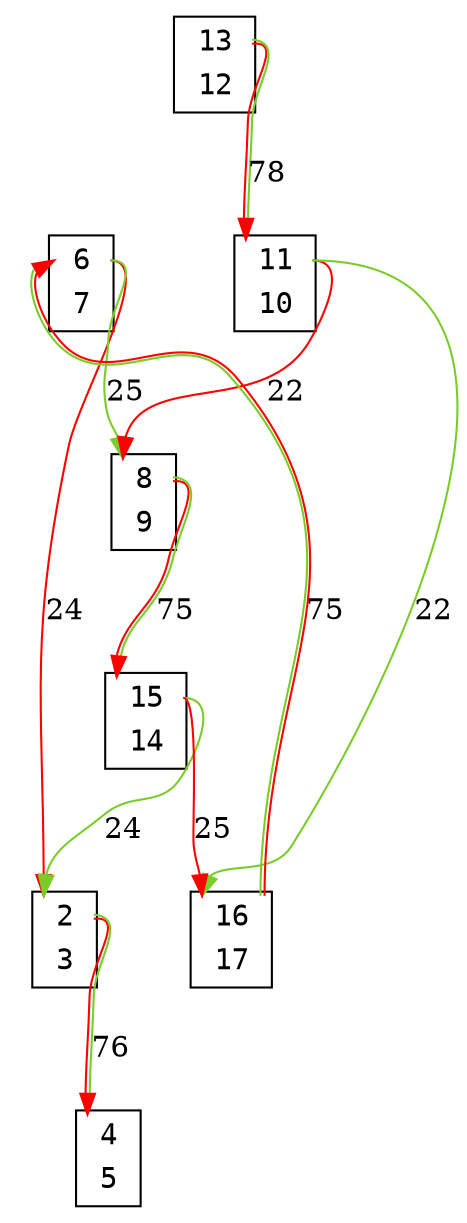 digraph my_graph {
node[fontname=<Courier>,shape=<plaintext>]
vertex_0x7f276bc160a0_0x7f276bc160d0[label=<<TABLE bgcolor = "white">
<TR><TD BORDER = "0" PORT = "port_0x7f276bc160d0_in"></TD><TD BORDER = "0" PORT = "port_">2</TD><TD BORDER = "0" PORT = "port_0x7f276bc160d0_out"></TD></TR>
<TR><TD BORDER = "0" PORT = "port_0x7f276bc160a0_out"></TD><TD BORDER = "0" PORT = "port_">3</TD><TD BORDER = "0" PORT = "port_0x7f276bc160a0_in"></TD></TR>
</TABLE>>,style=<filled>,color=<black>,fillcolor=<white>]
vertex_0x7f2737416040_0x7f273b4065b0[label=<<TABLE bgcolor = "white">
<TR><TD BORDER = "0" PORT = "port_0x7f273b4065b0_in"></TD><TD BORDER = "0" PORT = "port_">4</TD><TD BORDER = "0" PORT = "port_0x7f273b4065b0_out"></TD></TR>
<TR><TD BORDER = "0" PORT = "port_0x7f2737416040_out"></TD><TD BORDER = "0" PORT = "port_">5</TD><TD BORDER = "0" PORT = "port_0x7f2737416040_in"></TD></TR>
</TABLE>>,style=<filled>,color=<black>,fillcolor=<white>]
vertex_0x7f273b4062b0_0x7f273b406610[label=<<TABLE bgcolor = "white">
<TR><TD BORDER = "0" PORT = "port_0x7f273b4062b0_in"></TD><TD BORDER = "0" PORT = "port_">6</TD><TD BORDER = "0" PORT = "port_0x7f273b4062b0_out"></TD></TR>
<TR><TD BORDER = "0" PORT = "port_0x7f273b406610_out"></TD><TD BORDER = "0" PORT = "port_">7</TD><TD BORDER = "0" PORT = "port_0x7f273b406610_in"></TD></TR>
</TABLE>>,style=<filled>,color=<black>,fillcolor=<white>]
vertex_0x7f2736c160d0_0x7f2737416070[label=<<TABLE bgcolor = "white">
<TR><TD BORDER = "0" PORT = "port_0x7f2736c160d0_in"></TD><TD BORDER = "0" PORT = "port_">8</TD><TD BORDER = "0" PORT = "port_0x7f2736c160d0_out"></TD></TR>
<TR><TD BORDER = "0" PORT = "port_0x7f2737416070_out"></TD><TD BORDER = "0" PORT = "port_">9</TD><TD BORDER = "0" PORT = "port_0x7f2737416070_in"></TD></TR>
</TABLE>>,style=<filled>,color=<black>,fillcolor=<white>]
vertex_0x7f2737416160_0x7f276bc16100[label=<<TABLE bgcolor = "white">
<TR><TD BORDER = "0" PORT = "port_0x7f276bc16100_in"></TD><TD BORDER = "0" PORT = "port_">11</TD><TD BORDER = "0" PORT = "port_0x7f276bc16100_out"></TD></TR>
<TR><TD BORDER = "0" PORT = "port_0x7f2737416160_out"></TD><TD BORDER = "0" PORT = "port_">10</TD><TD BORDER = "0" PORT = "port_0x7f2737416160_in"></TD></TR>
</TABLE>>,style=<filled>,color=<black>,fillcolor=<white>]
vertex_0x7f273b406310_0x7f276b410160[label=<<TABLE bgcolor = "white">
<TR><TD BORDER = "0" PORT = "port_0x7f273b406310_in"></TD><TD BORDER = "0" PORT = "port_">13</TD><TD BORDER = "0" PORT = "port_0x7f273b406310_out"></TD></TR>
<TR><TD BORDER = "0" PORT = "port_0x7f276b410160_out"></TD><TD BORDER = "0" PORT = "port_">12</TD><TD BORDER = "0" PORT = "port_0x7f276b410160_in"></TD></TR>
</TABLE>>,style=<filled>,color=<black>,fillcolor=<white>]
vertex_0x7f2736c16040_0x7f273b406a00[label=<<TABLE bgcolor = "white">
<TR><TD BORDER = "0" PORT = "port_0x7f2736c16040_in"></TD><TD BORDER = "0" PORT = "port_">15</TD><TD BORDER = "0" PORT = "port_0x7f2736c16040_out"></TD></TR>
<TR><TD BORDER = "0" PORT = "port_0x7f273b406a00_out"></TD><TD BORDER = "0" PORT = "port_">14</TD><TD BORDER = "0" PORT = "port_0x7f273b406a00_in"></TD></TR>
</TABLE>>,style=<filled>,color=<black>,fillcolor=<white>]
vertex_0x7f273b406040_0x7f276bc16130[label=<<TABLE bgcolor = "white">
<TR><TD BORDER = "0" PORT = "port_0x7f276bc16130_in"></TD><TD BORDER = "0" PORT = "port_">16</TD><TD BORDER = "0" PORT = "port_0x7f276bc16130_out"></TD></TR>
<TR><TD BORDER = "0" PORT = "port_0x7f273b406040_out"></TD><TD BORDER = "0" PORT = "port_">17</TD><TD BORDER = "0" PORT = "port_0x7f273b406040_in"></TD></TR>
</TABLE>>,style=<filled>,color=<black>,fillcolor=<white>]
vertex_0x7f276bc160a0_0x7f276bc160d0:port_0x7f276bc160d0_out->vertex_0x7f2737416040_0x7f273b4065b0:port_0x7f273b4065b0_in[label="76",len=<0>,K=<0>,color=<0 1 1:0.250 0.800 0.800>]
vertex_0x7f273b4062b0_0x7f273b406610:port_0x7f273b4062b0_out->vertex_0x7f2736c160d0_0x7f2737416070:port_0x7f2736c160d0_in[label="25",len=<0>,K=<0>,color=<0.250 0.800 0.800>]
vertex_0x7f273b406310_0x7f276b410160:port_0x7f273b406310_out->vertex_0x7f2737416160_0x7f276bc16100:port_0x7f276bc16100_in[label="78",len=<0>,K=<0>,color=<0 1 1:0.250 0.800 0.800>]
vertex_0x7f2736c160d0_0x7f2737416070:port_0x7f2736c160d0_out->vertex_0x7f2736c16040_0x7f273b406a00:port_0x7f2736c16040_in[label="75",len=<0>,K=<0>,color=<0 1 1:0.250 0.800 0.800>]
vertex_0x7f2736c16040_0x7f273b406a00:port_0x7f2736c16040_out->vertex_0x7f273b406040_0x7f276bc16130:port_0x7f276bc16130_in[label="25",len=<0>,K=<0>,color=<0 1 1>]
vertex_0x7f2737416160_0x7f276bc16100:port_0x7f276bc16100_out->vertex_0x7f273b406040_0x7f276bc16130:port_0x7f276bc16130_in[label="22",len=<0>,K=<0>,color=<0.250 0.800 0.800>]
vertex_0x7f273b4062b0_0x7f273b406610:port_0x7f273b4062b0_out->vertex_0x7f276bc160a0_0x7f276bc160d0:port_0x7f276bc160d0_in[label="24",len=<0>,K=<0>,color=<0 1 1>]
vertex_0x7f273b406040_0x7f276bc16130:port_0x7f276bc16130_out->vertex_0x7f273b4062b0_0x7f273b406610:port_0x7f273b4062b0_in[label="75",len=<0>,K=<0>,color=<0 1 1:0.250 0.800 0.800>]
vertex_0x7f2737416160_0x7f276bc16100:port_0x7f276bc16100_out->vertex_0x7f2736c160d0_0x7f2737416070:port_0x7f2736c160d0_in[label="22",len=<0>,K=<0>,color=<0 1 1>]
vertex_0x7f2736c16040_0x7f273b406a00:port_0x7f2736c16040_out->vertex_0x7f276bc160a0_0x7f276bc160d0:port_0x7f276bc160d0_in[label="24",len=<0>,K=<0>,color=<0.250 0.800 0.800>]
}

